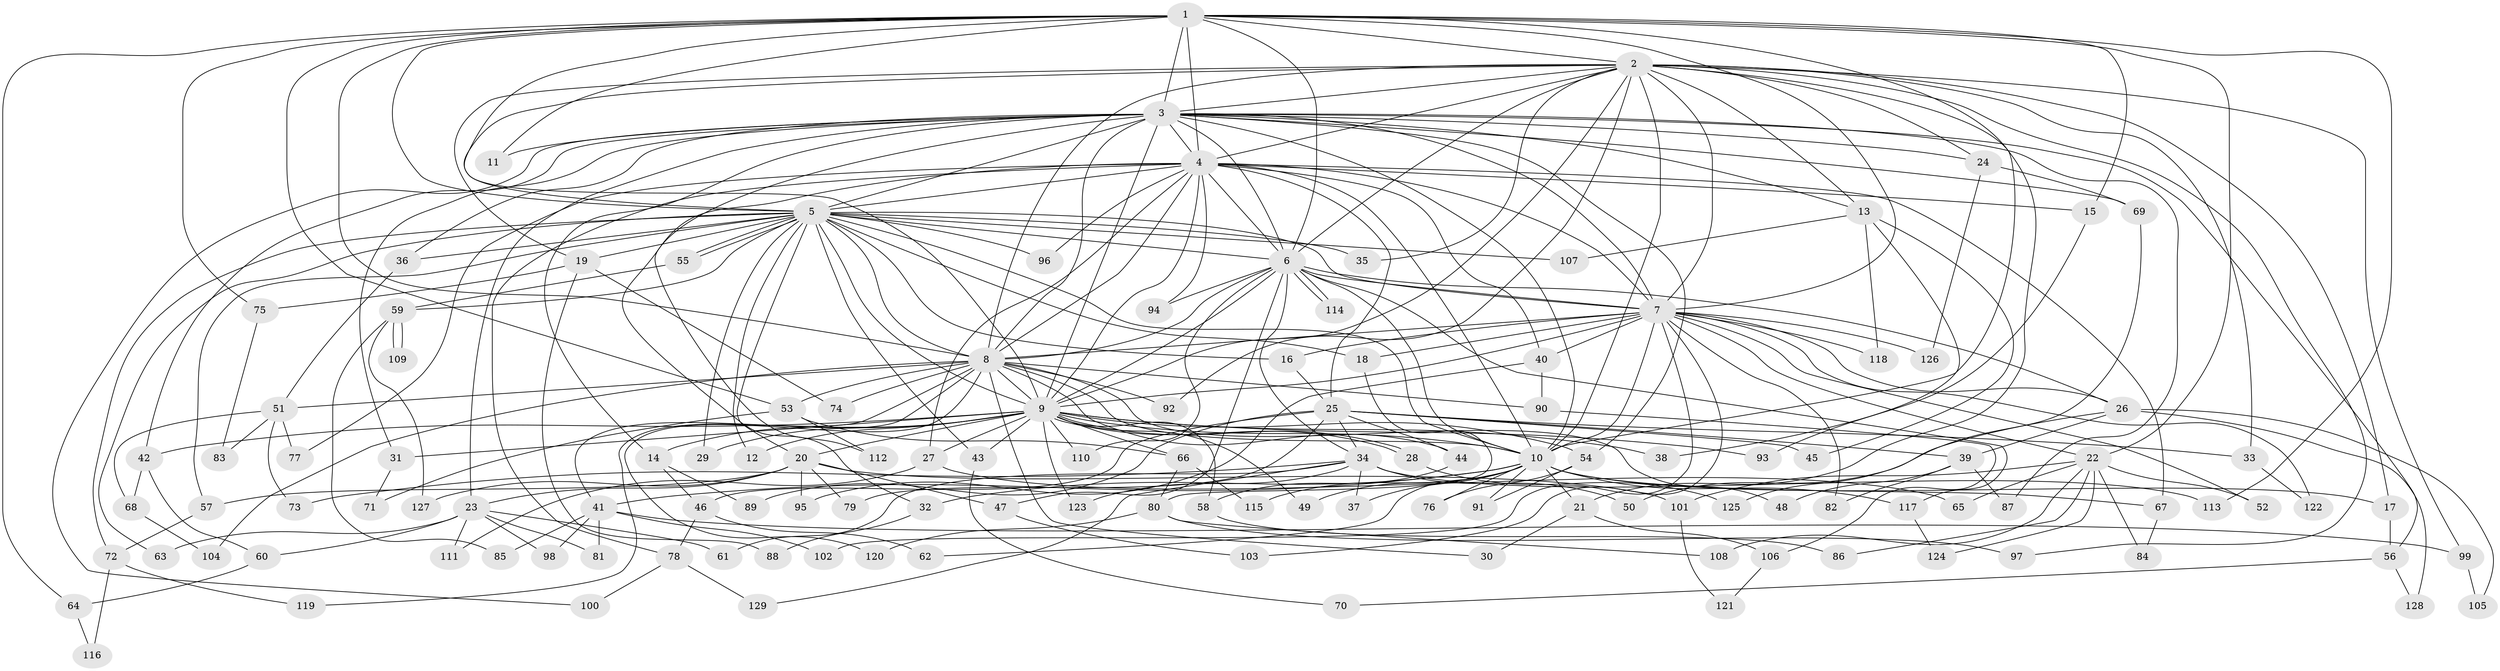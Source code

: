 // coarse degree distribution, {20: 0.0196078431372549, 25: 0.0196078431372549, 2: 0.6078431372549019, 1: 0.09803921568627451, 3: 0.11764705882352941, 18: 0.0196078431372549, 7: 0.0196078431372549, 4: 0.0196078431372549, 5: 0.0392156862745098, 14: 0.0196078431372549, 15: 0.0196078431372549}
// Generated by graph-tools (version 1.1) at 2025/49/03/04/25 21:49:47]
// undirected, 129 vertices, 283 edges
graph export_dot {
graph [start="1"]
  node [color=gray90,style=filled];
  1;
  2;
  3;
  4;
  5;
  6;
  7;
  8;
  9;
  10;
  11;
  12;
  13;
  14;
  15;
  16;
  17;
  18;
  19;
  20;
  21;
  22;
  23;
  24;
  25;
  26;
  27;
  28;
  29;
  30;
  31;
  32;
  33;
  34;
  35;
  36;
  37;
  38;
  39;
  40;
  41;
  42;
  43;
  44;
  45;
  46;
  47;
  48;
  49;
  50;
  51;
  52;
  53;
  54;
  55;
  56;
  57;
  58;
  59;
  60;
  61;
  62;
  63;
  64;
  65;
  66;
  67;
  68;
  69;
  70;
  71;
  72;
  73;
  74;
  75;
  76;
  77;
  78;
  79;
  80;
  81;
  82;
  83;
  84;
  85;
  86;
  87;
  88;
  89;
  90;
  91;
  92;
  93;
  94;
  95;
  96;
  97;
  98;
  99;
  100;
  101;
  102;
  103;
  104;
  105;
  106;
  107;
  108;
  109;
  110;
  111;
  112;
  113;
  114;
  115;
  116;
  117;
  118;
  119;
  120;
  121;
  122;
  123;
  124;
  125;
  126;
  127;
  128;
  129;
  1 -- 2;
  1 -- 3;
  1 -- 4;
  1 -- 5;
  1 -- 6;
  1 -- 7;
  1 -- 8;
  1 -- 9;
  1 -- 10;
  1 -- 11;
  1 -- 15;
  1 -- 22;
  1 -- 53;
  1 -- 64;
  1 -- 75;
  1 -- 113;
  2 -- 3;
  2 -- 4;
  2 -- 5;
  2 -- 6;
  2 -- 7;
  2 -- 8;
  2 -- 9;
  2 -- 10;
  2 -- 13;
  2 -- 17;
  2 -- 19;
  2 -- 21;
  2 -- 24;
  2 -- 33;
  2 -- 35;
  2 -- 92;
  2 -- 97;
  2 -- 99;
  3 -- 4;
  3 -- 5;
  3 -- 6;
  3 -- 7;
  3 -- 8;
  3 -- 9;
  3 -- 10;
  3 -- 11;
  3 -- 13;
  3 -- 14;
  3 -- 23;
  3 -- 24;
  3 -- 31;
  3 -- 36;
  3 -- 42;
  3 -- 54;
  3 -- 56;
  3 -- 69;
  3 -- 87;
  3 -- 100;
  3 -- 112;
  4 -- 5;
  4 -- 6;
  4 -- 7;
  4 -- 8;
  4 -- 9;
  4 -- 10;
  4 -- 15;
  4 -- 25;
  4 -- 27;
  4 -- 32;
  4 -- 40;
  4 -- 67;
  4 -- 77;
  4 -- 78;
  4 -- 94;
  4 -- 96;
  5 -- 6;
  5 -- 7;
  5 -- 8;
  5 -- 9;
  5 -- 10;
  5 -- 12;
  5 -- 16;
  5 -- 18;
  5 -- 19;
  5 -- 20;
  5 -- 29;
  5 -- 35;
  5 -- 36;
  5 -- 43;
  5 -- 55;
  5 -- 55;
  5 -- 57;
  5 -- 59;
  5 -- 63;
  5 -- 72;
  5 -- 96;
  5 -- 107;
  6 -- 7;
  6 -- 8;
  6 -- 9;
  6 -- 10;
  6 -- 26;
  6 -- 34;
  6 -- 47;
  6 -- 94;
  6 -- 110;
  6 -- 114;
  6 -- 114;
  6 -- 117;
  7 -- 8;
  7 -- 9;
  7 -- 10;
  7 -- 16;
  7 -- 18;
  7 -- 22;
  7 -- 26;
  7 -- 40;
  7 -- 52;
  7 -- 82;
  7 -- 102;
  7 -- 103;
  7 -- 118;
  7 -- 122;
  7 -- 126;
  8 -- 9;
  8 -- 10;
  8 -- 30;
  8 -- 41;
  8 -- 44;
  8 -- 48;
  8 -- 51;
  8 -- 53;
  8 -- 74;
  8 -- 90;
  8 -- 92;
  8 -- 104;
  8 -- 119;
  8 -- 120;
  9 -- 10;
  9 -- 12;
  9 -- 14;
  9 -- 20;
  9 -- 27;
  9 -- 28;
  9 -- 28;
  9 -- 29;
  9 -- 31;
  9 -- 38;
  9 -- 42;
  9 -- 43;
  9 -- 49;
  9 -- 54;
  9 -- 58;
  9 -- 66;
  9 -- 93;
  9 -- 110;
  9 -- 123;
  10 -- 17;
  10 -- 21;
  10 -- 32;
  10 -- 37;
  10 -- 41;
  10 -- 49;
  10 -- 62;
  10 -- 67;
  10 -- 76;
  10 -- 91;
  10 -- 115;
  10 -- 117;
  13 -- 38;
  13 -- 45;
  13 -- 107;
  13 -- 118;
  14 -- 46;
  14 -- 89;
  15 -- 93;
  16 -- 25;
  17 -- 56;
  18 -- 80;
  19 -- 74;
  19 -- 75;
  19 -- 88;
  20 -- 23;
  20 -- 47;
  20 -- 57;
  20 -- 79;
  20 -- 95;
  20 -- 101;
  20 -- 127;
  21 -- 30;
  21 -- 106;
  22 -- 52;
  22 -- 65;
  22 -- 84;
  22 -- 86;
  22 -- 101;
  22 -- 108;
  22 -- 124;
  23 -- 60;
  23 -- 61;
  23 -- 63;
  23 -- 81;
  23 -- 98;
  23 -- 111;
  24 -- 69;
  24 -- 126;
  25 -- 33;
  25 -- 34;
  25 -- 39;
  25 -- 44;
  25 -- 45;
  25 -- 46;
  25 -- 79;
  25 -- 89;
  26 -- 39;
  26 -- 50;
  26 -- 105;
  26 -- 128;
  27 -- 65;
  27 -- 111;
  28 -- 125;
  31 -- 71;
  32 -- 88;
  33 -- 122;
  34 -- 37;
  34 -- 50;
  34 -- 61;
  34 -- 73;
  34 -- 113;
  34 -- 123;
  34 -- 129;
  36 -- 51;
  39 -- 48;
  39 -- 82;
  39 -- 87;
  40 -- 90;
  40 -- 95;
  41 -- 81;
  41 -- 85;
  41 -- 98;
  41 -- 99;
  41 -- 102;
  42 -- 60;
  42 -- 68;
  43 -- 70;
  44 -- 58;
  46 -- 62;
  46 -- 78;
  47 -- 103;
  51 -- 68;
  51 -- 73;
  51 -- 77;
  51 -- 83;
  53 -- 66;
  53 -- 71;
  53 -- 112;
  54 -- 76;
  54 -- 91;
  55 -- 59;
  56 -- 70;
  56 -- 128;
  57 -- 72;
  58 -- 86;
  59 -- 85;
  59 -- 109;
  59 -- 109;
  59 -- 127;
  60 -- 64;
  64 -- 116;
  66 -- 80;
  66 -- 115;
  67 -- 84;
  68 -- 104;
  69 -- 125;
  72 -- 116;
  72 -- 119;
  75 -- 83;
  78 -- 100;
  78 -- 129;
  80 -- 97;
  80 -- 108;
  80 -- 120;
  90 -- 106;
  99 -- 105;
  101 -- 121;
  106 -- 121;
  117 -- 124;
}

